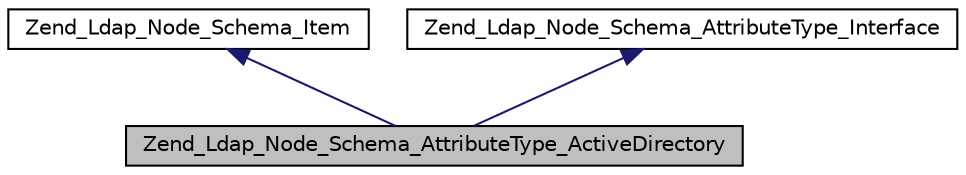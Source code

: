 digraph G
{
  edge [fontname="Helvetica",fontsize="10",labelfontname="Helvetica",labelfontsize="10"];
  node [fontname="Helvetica",fontsize="10",shape=record];
  Node1 [label="Zend_Ldap_Node_Schema_AttributeType_ActiveDirectory",height=0.2,width=0.4,color="black", fillcolor="grey75", style="filled" fontcolor="black"];
  Node2 -> Node1 [dir="back",color="midnightblue",fontsize="10",style="solid",fontname="Helvetica"];
  Node2 [label="Zend_Ldap_Node_Schema_Item",height=0.2,width=0.4,color="black", fillcolor="white", style="filled",URL="$class_zend___ldap___node___schema___item.html"];
  Node3 -> Node1 [dir="back",color="midnightblue",fontsize="10",style="solid",fontname="Helvetica"];
  Node3 [label="Zend_Ldap_Node_Schema_AttributeType_Interface",height=0.2,width=0.4,color="black", fillcolor="white", style="filled",URL="$interface_zend___ldap___node___schema___attribute_type___interface.html"];
}
